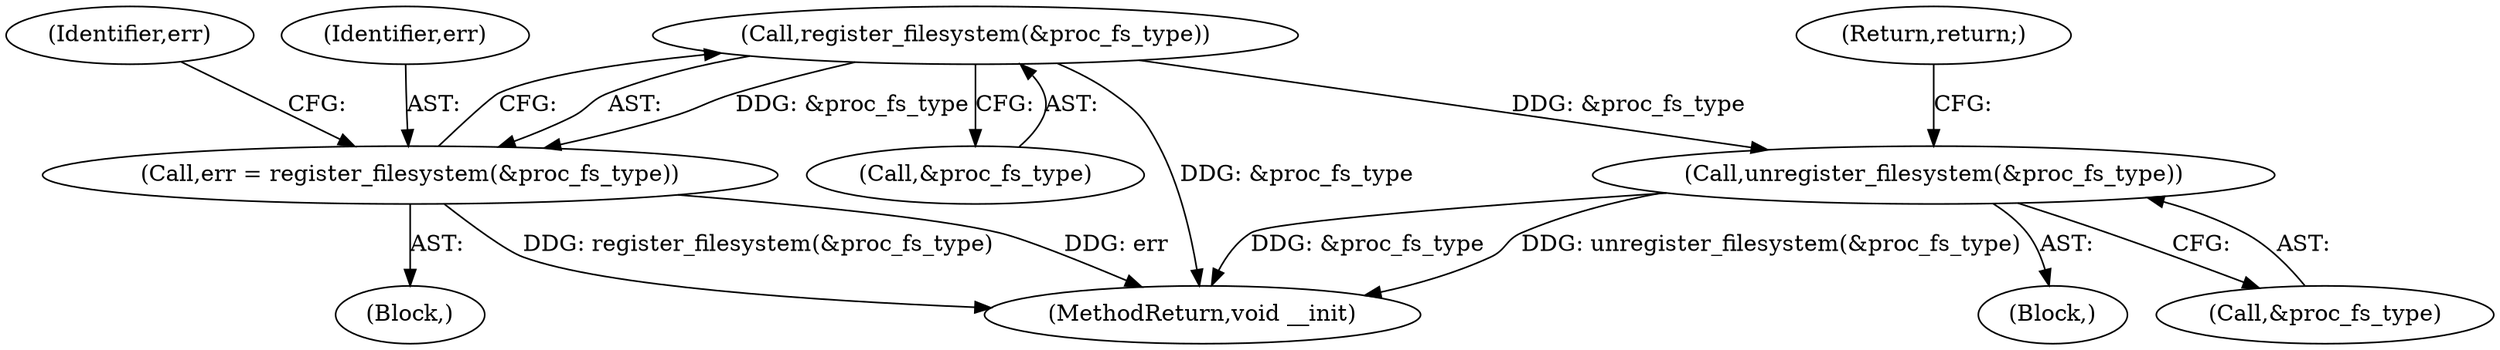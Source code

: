 digraph "0_linux_905ad269c55fc62bee3da29f7b1d1efeba8aa1e1_0@API" {
"1000109" [label="(Call,register_filesystem(&proc_fs_type))"];
"1000107" [label="(Call,err = register_filesystem(&proc_fs_type))"];
"1000123" [label="(Call,unregister_filesystem(&proc_fs_type))"];
"1000107" [label="(Call,err = register_filesystem(&proc_fs_type))"];
"1000113" [label="(Identifier,err)"];
"1000104" [label="(Block,)"];
"1000122" [label="(Block,)"];
"1000126" [label="(Return,return;)"];
"1000110" [label="(Call,&proc_fs_type)"];
"1000153" [label="(MethodReturn,void __init)"];
"1000108" [label="(Identifier,err)"];
"1000109" [label="(Call,register_filesystem(&proc_fs_type))"];
"1000123" [label="(Call,unregister_filesystem(&proc_fs_type))"];
"1000124" [label="(Call,&proc_fs_type)"];
"1000109" -> "1000107"  [label="AST: "];
"1000109" -> "1000110"  [label="CFG: "];
"1000110" -> "1000109"  [label="AST: "];
"1000107" -> "1000109"  [label="CFG: "];
"1000109" -> "1000153"  [label="DDG: &proc_fs_type"];
"1000109" -> "1000107"  [label="DDG: &proc_fs_type"];
"1000109" -> "1000123"  [label="DDG: &proc_fs_type"];
"1000107" -> "1000104"  [label="AST: "];
"1000108" -> "1000107"  [label="AST: "];
"1000113" -> "1000107"  [label="CFG: "];
"1000107" -> "1000153"  [label="DDG: err"];
"1000107" -> "1000153"  [label="DDG: register_filesystem(&proc_fs_type)"];
"1000123" -> "1000122"  [label="AST: "];
"1000123" -> "1000124"  [label="CFG: "];
"1000124" -> "1000123"  [label="AST: "];
"1000126" -> "1000123"  [label="CFG: "];
"1000123" -> "1000153"  [label="DDG: unregister_filesystem(&proc_fs_type)"];
"1000123" -> "1000153"  [label="DDG: &proc_fs_type"];
}
